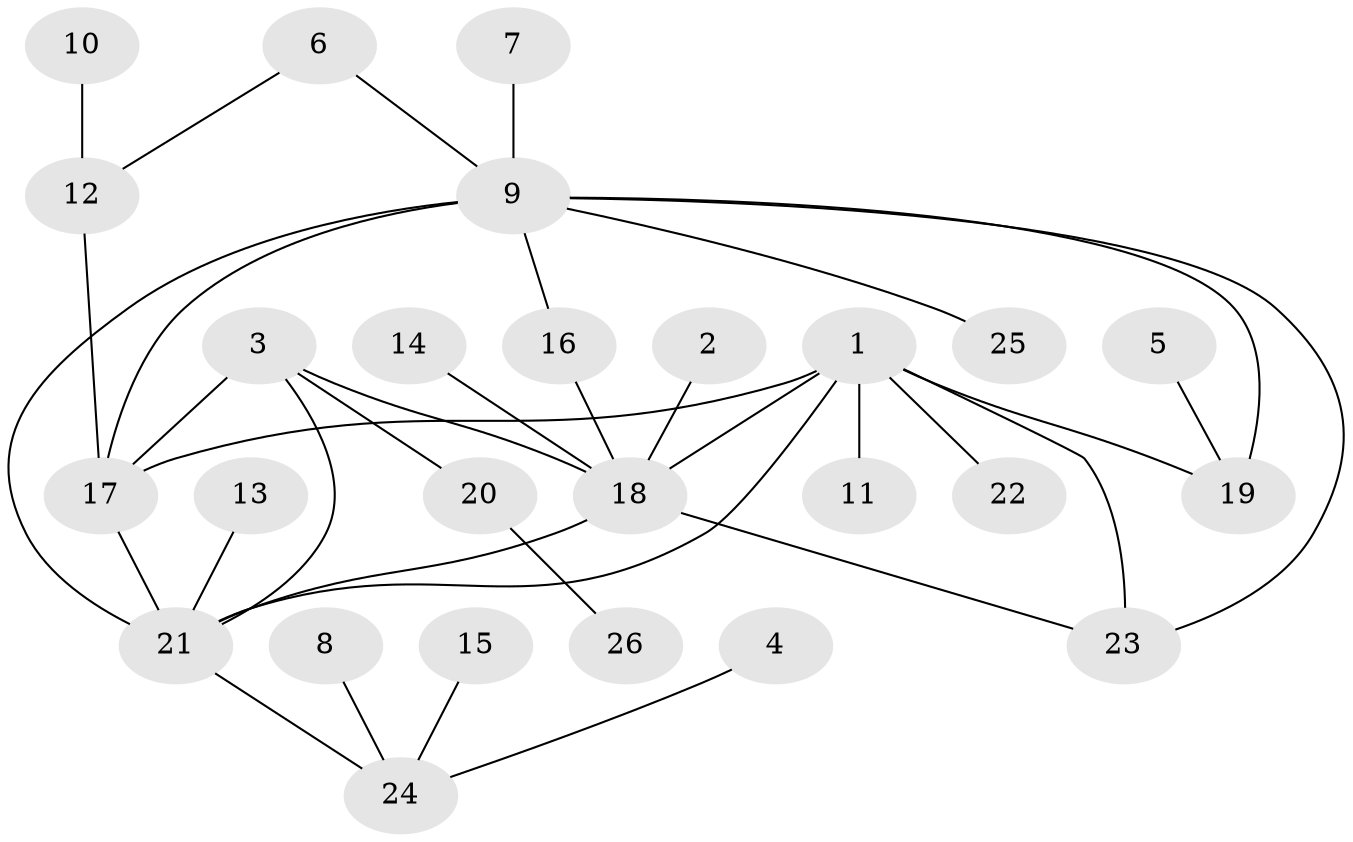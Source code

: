 // original degree distribution, {9: 0.038461538461538464, 4: 0.09615384615384616, 3: 0.038461538461538464, 6: 0.057692307692307696, 2: 0.25, 10: 0.019230769230769232, 1: 0.5}
// Generated by graph-tools (version 1.1) at 2025/02/03/09/25 03:02:40]
// undirected, 26 vertices, 35 edges
graph export_dot {
graph [start="1"]
  node [color=gray90,style=filled];
  1;
  2;
  3;
  4;
  5;
  6;
  7;
  8;
  9;
  10;
  11;
  12;
  13;
  14;
  15;
  16;
  17;
  18;
  19;
  20;
  21;
  22;
  23;
  24;
  25;
  26;
  1 -- 11 [weight=1.0];
  1 -- 17 [weight=1.0];
  1 -- 18 [weight=1.0];
  1 -- 19 [weight=1.0];
  1 -- 21 [weight=1.0];
  1 -- 22 [weight=1.0];
  1 -- 23 [weight=1.0];
  2 -- 18 [weight=1.0];
  3 -- 17 [weight=1.0];
  3 -- 18 [weight=1.0];
  3 -- 20 [weight=1.0];
  3 -- 21 [weight=1.0];
  4 -- 24 [weight=1.0];
  5 -- 19 [weight=1.0];
  6 -- 9 [weight=1.0];
  6 -- 12 [weight=1.0];
  7 -- 9 [weight=1.0];
  8 -- 24 [weight=1.0];
  9 -- 16 [weight=1.0];
  9 -- 17 [weight=1.0];
  9 -- 19 [weight=1.0];
  9 -- 21 [weight=2.0];
  9 -- 23 [weight=1.0];
  9 -- 25 [weight=1.0];
  10 -- 12 [weight=1.0];
  12 -- 17 [weight=1.0];
  13 -- 21 [weight=1.0];
  14 -- 18 [weight=1.0];
  15 -- 24 [weight=1.0];
  16 -- 18 [weight=1.0];
  17 -- 21 [weight=1.0];
  18 -- 21 [weight=1.0];
  18 -- 23 [weight=1.0];
  20 -- 26 [weight=1.0];
  21 -- 24 [weight=1.0];
}
